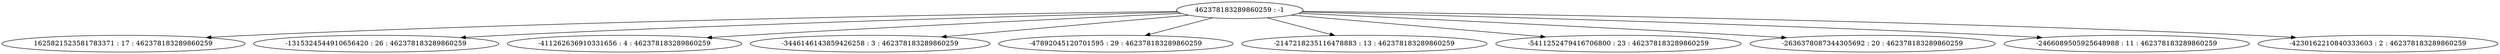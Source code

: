 digraph "plots_30/tree_16.dot" {
	0 [label="462378183289860259 : -1"]
	1 [label="1625821523581783371 : 17 : 462378183289860259"]
	2 [label="-1315324544910656420 : 26 : 462378183289860259"]
	3 [label="-411262636910331656 : 4 : 462378183289860259"]
	4 [label="-3446146143859426258 : 3 : 462378183289860259"]
	5 [label="-47892045120701595 : 29 : 462378183289860259"]
	6 [label="-2147218235116478883 : 13 : 462378183289860259"]
	7 [label="-5411252479416706800 : 23 : 462378183289860259"]
	8 [label="-2636378087344305692 : 20 : 462378183289860259"]
	9 [label="-2466089505925648988 : 11 : 462378183289860259"]
	10 [label="-4230162210840333603 : 2 : 462378183289860259"]
	0 -> 1
	0 -> 2
	0 -> 3
	0 -> 4
	0 -> 5
	0 -> 6
	0 -> 7
	0 -> 8
	0 -> 9
	0 -> 10
}
